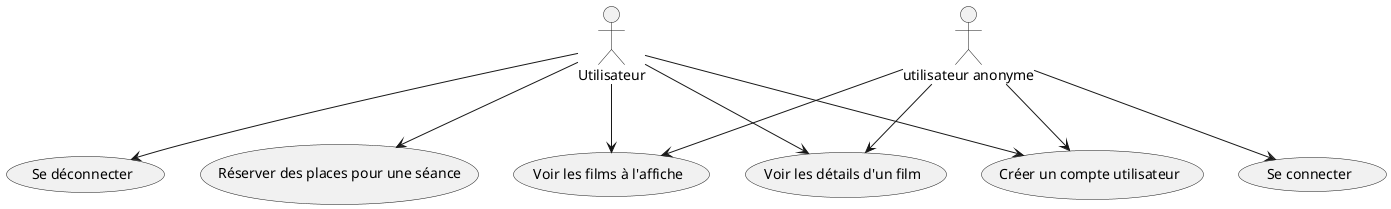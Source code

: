 @startuml

:utilisateur anonyme:
:Utilisateur:
(Voir les films à l'affiche) as vf
(Voir les détails d'un film) as df
(Se connecter) as co
(Se déconnecter) as deco
(Créer un compte utilisateur) as cr
(Réserver des places pour une séance) as res

:utilisateur anonyme: --> (vf)
:utilisateur anonyme: --> (cr)
:utilisateur anonyme: --> (df)
:utilisateur anonyme: --> (co)
:Utilisateur: --> (deco)
Utilisateur --> (vf)
Utilisateur --> (cr)
Utilisateur --> (df)
Utilisateur --> (res)
@enduml